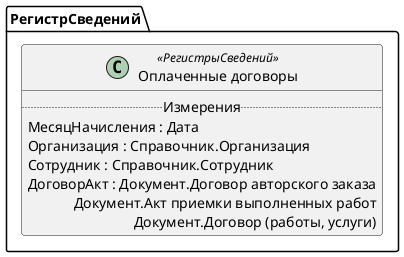 ﻿@startuml ОплаченныеДоговоры
'!include templates.wsd
'..\include templates.wsd
class РегистрСведений.ОплаченныеДоговоры as "Оплаченные договоры" <<РегистрыСведений>>
{
..Измерения..
МесяцНачисления : Дата
Организация : Справочник.Организация
Сотрудник : Справочник.Сотрудник
ДоговорАкт : Документ.Договор авторского заказа\rДокумент.Акт приемки выполненных работ\rДокумент.Договор (работы, услуги)
}
@enduml
